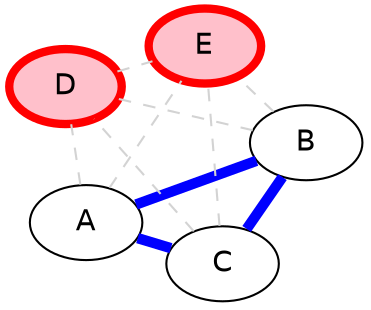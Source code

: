 graph Quorum {
        bgcolor="transparent";
        node [fontname="Helvetica"];
        layout=fdp;
                
        Node1 [label="A"];
        Node2 [label="B"];
        Node3 [label="C"];

        {
                node [style=filled,color=red,fillcolor="Pink", penwidth=4];
                
                Node4 [label="D"];
                Node5 [label="E"];
        }

        {
                edge [penwidth=5, color=blue];

                Node1 -- Node2;
                Node1 -- Node3;
                Node2 -- Node3;               
        }
             
        {
                edge [color=lightgrey, style=dashed];
                
                Node1 -- Node4;
                Node1 -- Node5;
                Node2 -- Node4;
                Node2 -- Node5;
                Node3 -- Node4;                
                Node3 -- Node5;               
                Node4 -- Node5;              
        }
}
